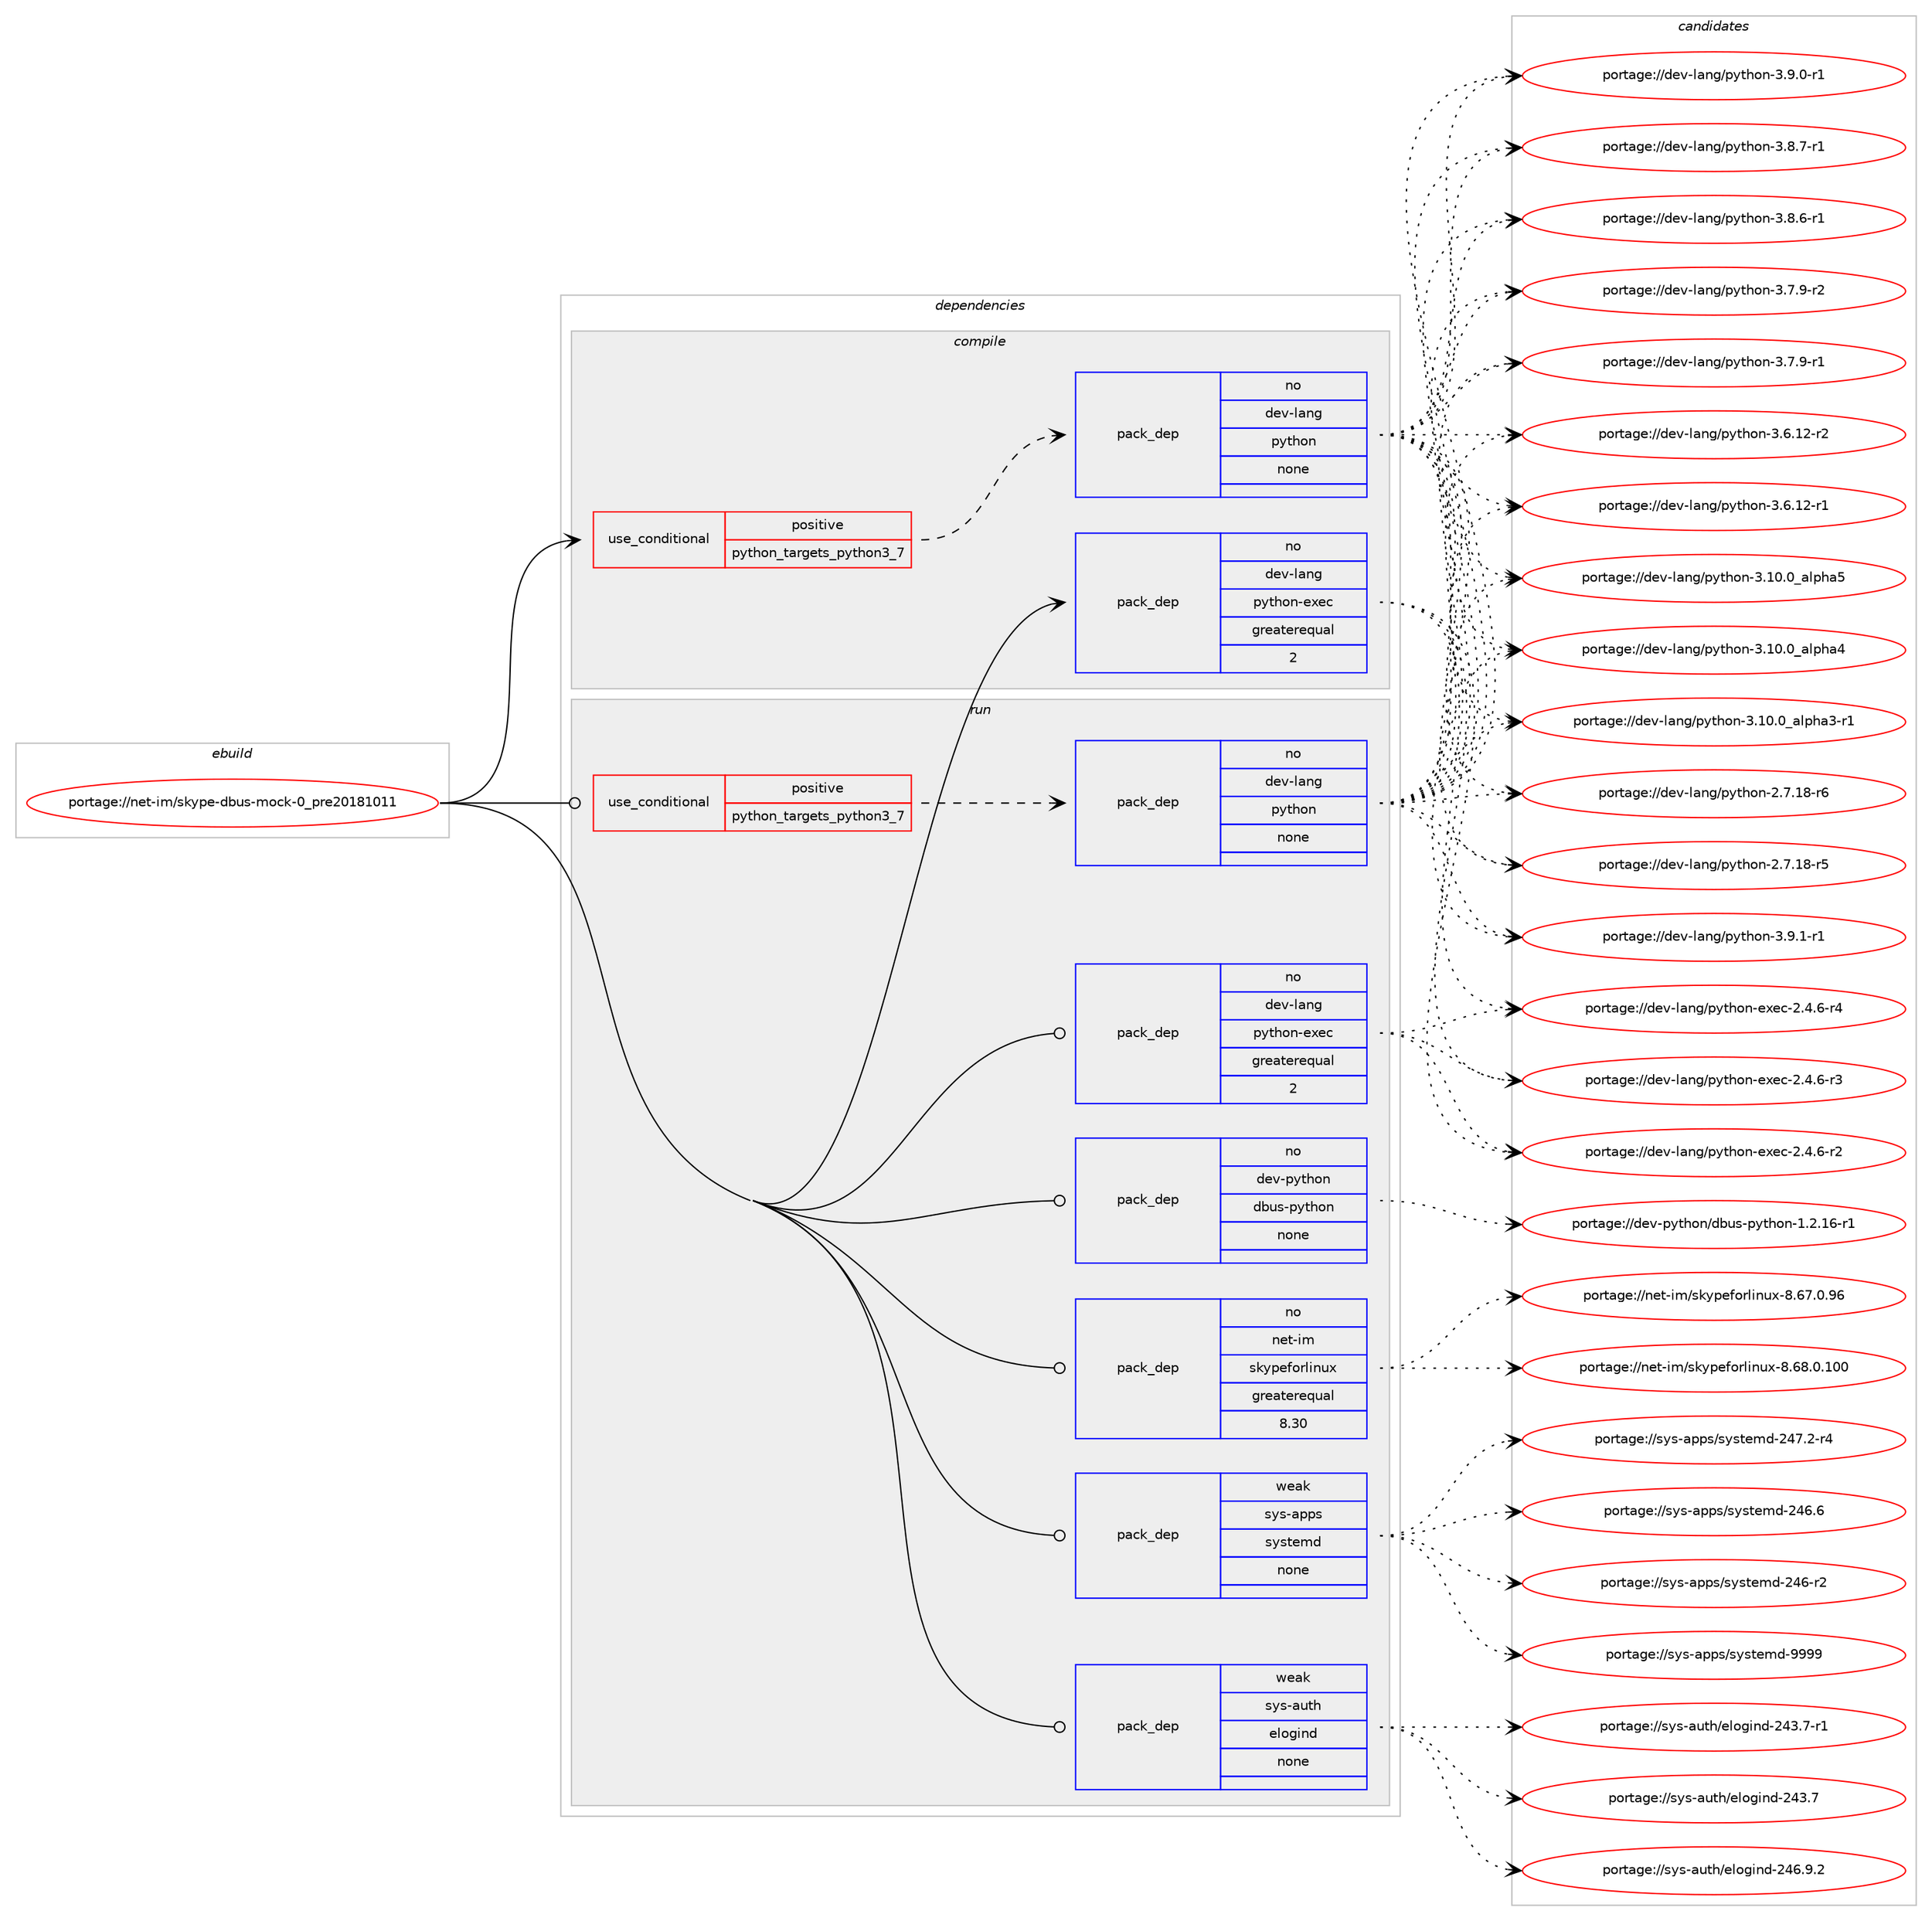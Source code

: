 digraph prolog {

# *************
# Graph options
# *************

newrank=true;
concentrate=true;
compound=true;
graph [rankdir=LR,fontname=Helvetica,fontsize=10,ranksep=1.5];#, ranksep=2.5, nodesep=0.2];
edge  [arrowhead=vee];
node  [fontname=Helvetica,fontsize=10];

# **********
# The ebuild
# **********

subgraph cluster_leftcol {
color=gray;
rank=same;
label=<<i>ebuild</i>>;
id [label="portage://net-im/skype-dbus-mock-0_pre20181011", color=red, width=4, href="../net-im/skype-dbus-mock-0_pre20181011.svg"];
}

# ****************
# The dependencies
# ****************

subgraph cluster_midcol {
color=gray;
label=<<i>dependencies</i>>;
subgraph cluster_compile {
fillcolor="#eeeeee";
style=filled;
label=<<i>compile</i>>;
subgraph cond6540 {
dependency20989 [label=<<TABLE BORDER="0" CELLBORDER="1" CELLSPACING="0" CELLPADDING="4"><TR><TD ROWSPAN="3" CELLPADDING="10">use_conditional</TD></TR><TR><TD>positive</TD></TR><TR><TD>python_targets_python3_7</TD></TR></TABLE>>, shape=none, color=red];
subgraph pack14256 {
dependency20990 [label=<<TABLE BORDER="0" CELLBORDER="1" CELLSPACING="0" CELLPADDING="4" WIDTH="220"><TR><TD ROWSPAN="6" CELLPADDING="30">pack_dep</TD></TR><TR><TD WIDTH="110">no</TD></TR><TR><TD>dev-lang</TD></TR><TR><TD>python</TD></TR><TR><TD>none</TD></TR><TR><TD></TD></TR></TABLE>>, shape=none, color=blue];
}
dependency20989:e -> dependency20990:w [weight=20,style="dashed",arrowhead="vee"];
}
id:e -> dependency20989:w [weight=20,style="solid",arrowhead="vee"];
subgraph pack14257 {
dependency20991 [label=<<TABLE BORDER="0" CELLBORDER="1" CELLSPACING="0" CELLPADDING="4" WIDTH="220"><TR><TD ROWSPAN="6" CELLPADDING="30">pack_dep</TD></TR><TR><TD WIDTH="110">no</TD></TR><TR><TD>dev-lang</TD></TR><TR><TD>python-exec</TD></TR><TR><TD>greaterequal</TD></TR><TR><TD>2</TD></TR></TABLE>>, shape=none, color=blue];
}
id:e -> dependency20991:w [weight=20,style="solid",arrowhead="vee"];
}
subgraph cluster_compileandrun {
fillcolor="#eeeeee";
style=filled;
label=<<i>compile and run</i>>;
}
subgraph cluster_run {
fillcolor="#eeeeee";
style=filled;
label=<<i>run</i>>;
subgraph cond6541 {
dependency20992 [label=<<TABLE BORDER="0" CELLBORDER="1" CELLSPACING="0" CELLPADDING="4"><TR><TD ROWSPAN="3" CELLPADDING="10">use_conditional</TD></TR><TR><TD>positive</TD></TR><TR><TD>python_targets_python3_7</TD></TR></TABLE>>, shape=none, color=red];
subgraph pack14258 {
dependency20993 [label=<<TABLE BORDER="0" CELLBORDER="1" CELLSPACING="0" CELLPADDING="4" WIDTH="220"><TR><TD ROWSPAN="6" CELLPADDING="30">pack_dep</TD></TR><TR><TD WIDTH="110">no</TD></TR><TR><TD>dev-lang</TD></TR><TR><TD>python</TD></TR><TR><TD>none</TD></TR><TR><TD></TD></TR></TABLE>>, shape=none, color=blue];
}
dependency20992:e -> dependency20993:w [weight=20,style="dashed",arrowhead="vee"];
}
id:e -> dependency20992:w [weight=20,style="solid",arrowhead="odot"];
subgraph pack14259 {
dependency20994 [label=<<TABLE BORDER="0" CELLBORDER="1" CELLSPACING="0" CELLPADDING="4" WIDTH="220"><TR><TD ROWSPAN="6" CELLPADDING="30">pack_dep</TD></TR><TR><TD WIDTH="110">no</TD></TR><TR><TD>dev-lang</TD></TR><TR><TD>python-exec</TD></TR><TR><TD>greaterequal</TD></TR><TR><TD>2</TD></TR></TABLE>>, shape=none, color=blue];
}
id:e -> dependency20994:w [weight=20,style="solid",arrowhead="odot"];
subgraph pack14260 {
dependency20995 [label=<<TABLE BORDER="0" CELLBORDER="1" CELLSPACING="0" CELLPADDING="4" WIDTH="220"><TR><TD ROWSPAN="6" CELLPADDING="30">pack_dep</TD></TR><TR><TD WIDTH="110">no</TD></TR><TR><TD>dev-python</TD></TR><TR><TD>dbus-python</TD></TR><TR><TD>none</TD></TR><TR><TD></TD></TR></TABLE>>, shape=none, color=blue];
}
id:e -> dependency20995:w [weight=20,style="solid",arrowhead="odot"];
subgraph pack14261 {
dependency20996 [label=<<TABLE BORDER="0" CELLBORDER="1" CELLSPACING="0" CELLPADDING="4" WIDTH="220"><TR><TD ROWSPAN="6" CELLPADDING="30">pack_dep</TD></TR><TR><TD WIDTH="110">no</TD></TR><TR><TD>net-im</TD></TR><TR><TD>skypeforlinux</TD></TR><TR><TD>greaterequal</TD></TR><TR><TD>8.30</TD></TR></TABLE>>, shape=none, color=blue];
}
id:e -> dependency20996:w [weight=20,style="solid",arrowhead="odot"];
subgraph pack14262 {
dependency20997 [label=<<TABLE BORDER="0" CELLBORDER="1" CELLSPACING="0" CELLPADDING="4" WIDTH="220"><TR><TD ROWSPAN="6" CELLPADDING="30">pack_dep</TD></TR><TR><TD WIDTH="110">weak</TD></TR><TR><TD>sys-apps</TD></TR><TR><TD>systemd</TD></TR><TR><TD>none</TD></TR><TR><TD></TD></TR></TABLE>>, shape=none, color=blue];
}
id:e -> dependency20997:w [weight=20,style="solid",arrowhead="odot"];
subgraph pack14263 {
dependency20998 [label=<<TABLE BORDER="0" CELLBORDER="1" CELLSPACING="0" CELLPADDING="4" WIDTH="220"><TR><TD ROWSPAN="6" CELLPADDING="30">pack_dep</TD></TR><TR><TD WIDTH="110">weak</TD></TR><TR><TD>sys-auth</TD></TR><TR><TD>elogind</TD></TR><TR><TD>none</TD></TR><TR><TD></TD></TR></TABLE>>, shape=none, color=blue];
}
id:e -> dependency20998:w [weight=20,style="solid",arrowhead="odot"];
}
}

# **************
# The candidates
# **************

subgraph cluster_choices {
rank=same;
color=gray;
label=<<i>candidates</i>>;

subgraph choice14256 {
color=black;
nodesep=1;
choice1001011184510897110103471121211161041111104551465746494511449 [label="portage://dev-lang/python-3.9.1-r1", color=red, width=4,href="../dev-lang/python-3.9.1-r1.svg"];
choice1001011184510897110103471121211161041111104551465746484511449 [label="portage://dev-lang/python-3.9.0-r1", color=red, width=4,href="../dev-lang/python-3.9.0-r1.svg"];
choice1001011184510897110103471121211161041111104551465646554511449 [label="portage://dev-lang/python-3.8.7-r1", color=red, width=4,href="../dev-lang/python-3.8.7-r1.svg"];
choice1001011184510897110103471121211161041111104551465646544511449 [label="portage://dev-lang/python-3.8.6-r1", color=red, width=4,href="../dev-lang/python-3.8.6-r1.svg"];
choice1001011184510897110103471121211161041111104551465546574511450 [label="portage://dev-lang/python-3.7.9-r2", color=red, width=4,href="../dev-lang/python-3.7.9-r2.svg"];
choice1001011184510897110103471121211161041111104551465546574511449 [label="portage://dev-lang/python-3.7.9-r1", color=red, width=4,href="../dev-lang/python-3.7.9-r1.svg"];
choice100101118451089711010347112121116104111110455146544649504511450 [label="portage://dev-lang/python-3.6.12-r2", color=red, width=4,href="../dev-lang/python-3.6.12-r2.svg"];
choice100101118451089711010347112121116104111110455146544649504511449 [label="portage://dev-lang/python-3.6.12-r1", color=red, width=4,href="../dev-lang/python-3.6.12-r1.svg"];
choice1001011184510897110103471121211161041111104551464948464895971081121049753 [label="portage://dev-lang/python-3.10.0_alpha5", color=red, width=4,href="../dev-lang/python-3.10.0_alpha5.svg"];
choice1001011184510897110103471121211161041111104551464948464895971081121049752 [label="portage://dev-lang/python-3.10.0_alpha4", color=red, width=4,href="../dev-lang/python-3.10.0_alpha4.svg"];
choice10010111845108971101034711212111610411111045514649484648959710811210497514511449 [label="portage://dev-lang/python-3.10.0_alpha3-r1", color=red, width=4,href="../dev-lang/python-3.10.0_alpha3-r1.svg"];
choice100101118451089711010347112121116104111110455046554649564511454 [label="portage://dev-lang/python-2.7.18-r6", color=red, width=4,href="../dev-lang/python-2.7.18-r6.svg"];
choice100101118451089711010347112121116104111110455046554649564511453 [label="portage://dev-lang/python-2.7.18-r5", color=red, width=4,href="../dev-lang/python-2.7.18-r5.svg"];
dependency20990:e -> choice1001011184510897110103471121211161041111104551465746494511449:w [style=dotted,weight="100"];
dependency20990:e -> choice1001011184510897110103471121211161041111104551465746484511449:w [style=dotted,weight="100"];
dependency20990:e -> choice1001011184510897110103471121211161041111104551465646554511449:w [style=dotted,weight="100"];
dependency20990:e -> choice1001011184510897110103471121211161041111104551465646544511449:w [style=dotted,weight="100"];
dependency20990:e -> choice1001011184510897110103471121211161041111104551465546574511450:w [style=dotted,weight="100"];
dependency20990:e -> choice1001011184510897110103471121211161041111104551465546574511449:w [style=dotted,weight="100"];
dependency20990:e -> choice100101118451089711010347112121116104111110455146544649504511450:w [style=dotted,weight="100"];
dependency20990:e -> choice100101118451089711010347112121116104111110455146544649504511449:w [style=dotted,weight="100"];
dependency20990:e -> choice1001011184510897110103471121211161041111104551464948464895971081121049753:w [style=dotted,weight="100"];
dependency20990:e -> choice1001011184510897110103471121211161041111104551464948464895971081121049752:w [style=dotted,weight="100"];
dependency20990:e -> choice10010111845108971101034711212111610411111045514649484648959710811210497514511449:w [style=dotted,weight="100"];
dependency20990:e -> choice100101118451089711010347112121116104111110455046554649564511454:w [style=dotted,weight="100"];
dependency20990:e -> choice100101118451089711010347112121116104111110455046554649564511453:w [style=dotted,weight="100"];
}
subgraph choice14257 {
color=black;
nodesep=1;
choice10010111845108971101034711212111610411111045101120101994550465246544511452 [label="portage://dev-lang/python-exec-2.4.6-r4", color=red, width=4,href="../dev-lang/python-exec-2.4.6-r4.svg"];
choice10010111845108971101034711212111610411111045101120101994550465246544511451 [label="portage://dev-lang/python-exec-2.4.6-r3", color=red, width=4,href="../dev-lang/python-exec-2.4.6-r3.svg"];
choice10010111845108971101034711212111610411111045101120101994550465246544511450 [label="portage://dev-lang/python-exec-2.4.6-r2", color=red, width=4,href="../dev-lang/python-exec-2.4.6-r2.svg"];
dependency20991:e -> choice10010111845108971101034711212111610411111045101120101994550465246544511452:w [style=dotted,weight="100"];
dependency20991:e -> choice10010111845108971101034711212111610411111045101120101994550465246544511451:w [style=dotted,weight="100"];
dependency20991:e -> choice10010111845108971101034711212111610411111045101120101994550465246544511450:w [style=dotted,weight="100"];
}
subgraph choice14258 {
color=black;
nodesep=1;
choice1001011184510897110103471121211161041111104551465746494511449 [label="portage://dev-lang/python-3.9.1-r1", color=red, width=4,href="../dev-lang/python-3.9.1-r1.svg"];
choice1001011184510897110103471121211161041111104551465746484511449 [label="portage://dev-lang/python-3.9.0-r1", color=red, width=4,href="../dev-lang/python-3.9.0-r1.svg"];
choice1001011184510897110103471121211161041111104551465646554511449 [label="portage://dev-lang/python-3.8.7-r1", color=red, width=4,href="../dev-lang/python-3.8.7-r1.svg"];
choice1001011184510897110103471121211161041111104551465646544511449 [label="portage://dev-lang/python-3.8.6-r1", color=red, width=4,href="../dev-lang/python-3.8.6-r1.svg"];
choice1001011184510897110103471121211161041111104551465546574511450 [label="portage://dev-lang/python-3.7.9-r2", color=red, width=4,href="../dev-lang/python-3.7.9-r2.svg"];
choice1001011184510897110103471121211161041111104551465546574511449 [label="portage://dev-lang/python-3.7.9-r1", color=red, width=4,href="../dev-lang/python-3.7.9-r1.svg"];
choice100101118451089711010347112121116104111110455146544649504511450 [label="portage://dev-lang/python-3.6.12-r2", color=red, width=4,href="../dev-lang/python-3.6.12-r2.svg"];
choice100101118451089711010347112121116104111110455146544649504511449 [label="portage://dev-lang/python-3.6.12-r1", color=red, width=4,href="../dev-lang/python-3.6.12-r1.svg"];
choice1001011184510897110103471121211161041111104551464948464895971081121049753 [label="portage://dev-lang/python-3.10.0_alpha5", color=red, width=4,href="../dev-lang/python-3.10.0_alpha5.svg"];
choice1001011184510897110103471121211161041111104551464948464895971081121049752 [label="portage://dev-lang/python-3.10.0_alpha4", color=red, width=4,href="../dev-lang/python-3.10.0_alpha4.svg"];
choice10010111845108971101034711212111610411111045514649484648959710811210497514511449 [label="portage://dev-lang/python-3.10.0_alpha3-r1", color=red, width=4,href="../dev-lang/python-3.10.0_alpha3-r1.svg"];
choice100101118451089711010347112121116104111110455046554649564511454 [label="portage://dev-lang/python-2.7.18-r6", color=red, width=4,href="../dev-lang/python-2.7.18-r6.svg"];
choice100101118451089711010347112121116104111110455046554649564511453 [label="portage://dev-lang/python-2.7.18-r5", color=red, width=4,href="../dev-lang/python-2.7.18-r5.svg"];
dependency20993:e -> choice1001011184510897110103471121211161041111104551465746494511449:w [style=dotted,weight="100"];
dependency20993:e -> choice1001011184510897110103471121211161041111104551465746484511449:w [style=dotted,weight="100"];
dependency20993:e -> choice1001011184510897110103471121211161041111104551465646554511449:w [style=dotted,weight="100"];
dependency20993:e -> choice1001011184510897110103471121211161041111104551465646544511449:w [style=dotted,weight="100"];
dependency20993:e -> choice1001011184510897110103471121211161041111104551465546574511450:w [style=dotted,weight="100"];
dependency20993:e -> choice1001011184510897110103471121211161041111104551465546574511449:w [style=dotted,weight="100"];
dependency20993:e -> choice100101118451089711010347112121116104111110455146544649504511450:w [style=dotted,weight="100"];
dependency20993:e -> choice100101118451089711010347112121116104111110455146544649504511449:w [style=dotted,weight="100"];
dependency20993:e -> choice1001011184510897110103471121211161041111104551464948464895971081121049753:w [style=dotted,weight="100"];
dependency20993:e -> choice1001011184510897110103471121211161041111104551464948464895971081121049752:w [style=dotted,weight="100"];
dependency20993:e -> choice10010111845108971101034711212111610411111045514649484648959710811210497514511449:w [style=dotted,weight="100"];
dependency20993:e -> choice100101118451089711010347112121116104111110455046554649564511454:w [style=dotted,weight="100"];
dependency20993:e -> choice100101118451089711010347112121116104111110455046554649564511453:w [style=dotted,weight="100"];
}
subgraph choice14259 {
color=black;
nodesep=1;
choice10010111845108971101034711212111610411111045101120101994550465246544511452 [label="portage://dev-lang/python-exec-2.4.6-r4", color=red, width=4,href="../dev-lang/python-exec-2.4.6-r4.svg"];
choice10010111845108971101034711212111610411111045101120101994550465246544511451 [label="portage://dev-lang/python-exec-2.4.6-r3", color=red, width=4,href="../dev-lang/python-exec-2.4.6-r3.svg"];
choice10010111845108971101034711212111610411111045101120101994550465246544511450 [label="portage://dev-lang/python-exec-2.4.6-r2", color=red, width=4,href="../dev-lang/python-exec-2.4.6-r2.svg"];
dependency20994:e -> choice10010111845108971101034711212111610411111045101120101994550465246544511452:w [style=dotted,weight="100"];
dependency20994:e -> choice10010111845108971101034711212111610411111045101120101994550465246544511451:w [style=dotted,weight="100"];
dependency20994:e -> choice10010111845108971101034711212111610411111045101120101994550465246544511450:w [style=dotted,weight="100"];
}
subgraph choice14260 {
color=black;
nodesep=1;
choice10010111845112121116104111110471009811711545112121116104111110454946504649544511449 [label="portage://dev-python/dbus-python-1.2.16-r1", color=red, width=4,href="../dev-python/dbus-python-1.2.16-r1.svg"];
dependency20995:e -> choice10010111845112121116104111110471009811711545112121116104111110454946504649544511449:w [style=dotted,weight="100"];
}
subgraph choice14261 {
color=black;
nodesep=1;
choice11010111645105109471151071211121011021111141081051101171204556465456464846494848 [label="portage://net-im/skypeforlinux-8.68.0.100", color=red, width=4,href="../net-im/skypeforlinux-8.68.0.100.svg"];
choice110101116451051094711510712111210110211111410810511011712045564654554648465754 [label="portage://net-im/skypeforlinux-8.67.0.96", color=red, width=4,href="../net-im/skypeforlinux-8.67.0.96.svg"];
dependency20996:e -> choice11010111645105109471151071211121011021111141081051101171204556465456464846494848:w [style=dotted,weight="100"];
dependency20996:e -> choice110101116451051094711510712111210110211111410810511011712045564654554648465754:w [style=dotted,weight="100"];
}
subgraph choice14262 {
color=black;
nodesep=1;
choice1151211154597112112115471151211151161011091004557575757 [label="portage://sys-apps/systemd-9999", color=red, width=4,href="../sys-apps/systemd-9999.svg"];
choice1151211154597112112115471151211151161011091004550525546504511452 [label="portage://sys-apps/systemd-247.2-r4", color=red, width=4,href="../sys-apps/systemd-247.2-r4.svg"];
choice115121115459711211211547115121115116101109100455052544654 [label="portage://sys-apps/systemd-246.6", color=red, width=4,href="../sys-apps/systemd-246.6.svg"];
choice115121115459711211211547115121115116101109100455052544511450 [label="portage://sys-apps/systemd-246-r2", color=red, width=4,href="../sys-apps/systemd-246-r2.svg"];
dependency20997:e -> choice1151211154597112112115471151211151161011091004557575757:w [style=dotted,weight="100"];
dependency20997:e -> choice1151211154597112112115471151211151161011091004550525546504511452:w [style=dotted,weight="100"];
dependency20997:e -> choice115121115459711211211547115121115116101109100455052544654:w [style=dotted,weight="100"];
dependency20997:e -> choice115121115459711211211547115121115116101109100455052544511450:w [style=dotted,weight="100"];
}
subgraph choice14263 {
color=black;
nodesep=1;
choice1151211154597117116104471011081111031051101004550525446574650 [label="portage://sys-auth/elogind-246.9.2", color=red, width=4,href="../sys-auth/elogind-246.9.2.svg"];
choice1151211154597117116104471011081111031051101004550525146554511449 [label="portage://sys-auth/elogind-243.7-r1", color=red, width=4,href="../sys-auth/elogind-243.7-r1.svg"];
choice115121115459711711610447101108111103105110100455052514655 [label="portage://sys-auth/elogind-243.7", color=red, width=4,href="../sys-auth/elogind-243.7.svg"];
dependency20998:e -> choice1151211154597117116104471011081111031051101004550525446574650:w [style=dotted,weight="100"];
dependency20998:e -> choice1151211154597117116104471011081111031051101004550525146554511449:w [style=dotted,weight="100"];
dependency20998:e -> choice115121115459711711610447101108111103105110100455052514655:w [style=dotted,weight="100"];
}
}

}
